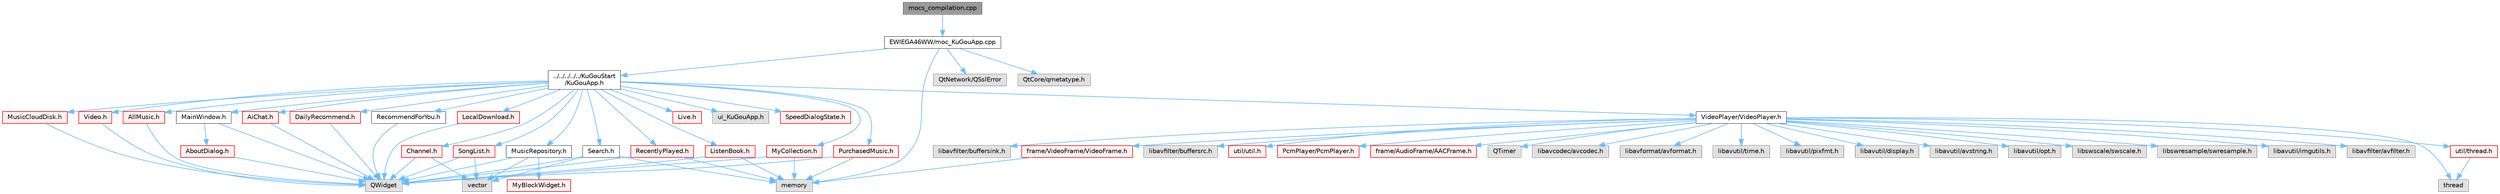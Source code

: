 digraph "mocs_compilation.cpp"
{
 // LATEX_PDF_SIZE
  bgcolor="transparent";
  edge [fontname=Helvetica,fontsize=10,labelfontname=Helvetica,labelfontsize=10];
  node [fontname=Helvetica,fontsize=10,shape=box,height=0.2,width=0.4];
  Node1 [id="Node000001",label="mocs_compilation.cpp",height=0.2,width=0.4,color="gray40", fillcolor="grey60", style="filled", fontcolor="black",tooltip=" "];
  Node1 -> Node2 [id="edge1_Node000001_Node000002",color="steelblue1",style="solid",tooltip=" "];
  Node2 [id="Node000002",label="EWIEGA46WW/moc_KuGouApp.cpp",height=0.2,width=0.4,color="grey40", fillcolor="white", style="filled",URL="$build_2_desktop___qt__6__6__2___min_g_w__64__bit-_release_2_ku_gou_start_2_ku_gou_app_start__aut172099e3a5fb17f9b74c68e2faad4bdb.html",tooltip=" "];
  Node2 -> Node3 [id="edge2_Node000002_Node000003",color="steelblue1",style="solid",tooltip=" "];
  Node3 [id="Node000003",label="../../../../../KuGouStart\l/KuGouApp.h",height=0.2,width=0.4,color="grey40", fillcolor="white", style="filled",URL="$_ku_gou_app_8h.html",tooltip="酷狗音乐应用主窗口的头文件，定义 KuGouApp 类"];
  Node3 -> Node4 [id="edge3_Node000003_Node000004",color="steelblue1",style="solid",tooltip=" "];
  Node4 [id="Node000004",label="MainWindow.h",height=0.2,width=0.4,color="grey40", fillcolor="white", style="filled",URL="$_main_window_8h.html",tooltip="定义 MainWindow 类，提供主窗口功能和交互"];
  Node4 -> Node5 [id="edge4_Node000004_Node000005",color="steelblue1",style="solid",tooltip=" "];
  Node5 [id="Node000005",label="QWidget",height=0.2,width=0.4,color="grey60", fillcolor="#E0E0E0", style="filled",tooltip=" "];
  Node4 -> Node6 [id="edge5_Node000004_Node000006",color="steelblue1",style="solid",tooltip=" "];
  Node6 [id="Node000006",label="AboutDialog.h",height=0.2,width=0.4,color="red", fillcolor="#FFF0F0", style="filled",URL="$_about_dialog_8h.html",tooltip="定义 AboutDialog 类，提供关于对话框功能"];
  Node6 -> Node5 [id="edge6_Node000006_Node000005",color="steelblue1",style="solid",tooltip=" "];
  Node3 -> Node10 [id="edge7_Node000003_Node000010",color="steelblue1",style="solid",tooltip=" "];
  Node10 [id="Node000010",label="VideoPlayer/VideoPlayer.h",height=0.2,width=0.4,color="grey40", fillcolor="white", style="filled",URL="$_video_player_8h.html",tooltip=" "];
  Node10 -> Node11 [id="edge8_Node000010_Node000011",color="steelblue1",style="solid",tooltip=" "];
  Node11 [id="Node000011",label="QTimer",height=0.2,width=0.4,color="grey60", fillcolor="#E0E0E0", style="filled",tooltip=" "];
  Node10 -> Node12 [id="edge9_Node000010_Node000012",color="steelblue1",style="solid",tooltip=" "];
  Node12 [id="Node000012",label="thread",height=0.2,width=0.4,color="grey60", fillcolor="#E0E0E0", style="filled",tooltip=" "];
  Node10 -> Node13 [id="edge10_Node000010_Node000013",color="steelblue1",style="solid",tooltip=" "];
  Node13 [id="Node000013",label="libavcodec/avcodec.h",height=0.2,width=0.4,color="grey60", fillcolor="#E0E0E0", style="filled",tooltip=" "];
  Node10 -> Node14 [id="edge11_Node000010_Node000014",color="steelblue1",style="solid",tooltip=" "];
  Node14 [id="Node000014",label="libavformat/avformat.h",height=0.2,width=0.4,color="grey60", fillcolor="#E0E0E0", style="filled",tooltip=" "];
  Node10 -> Node15 [id="edge12_Node000010_Node000015",color="steelblue1",style="solid",tooltip=" "];
  Node15 [id="Node000015",label="libavutil/time.h",height=0.2,width=0.4,color="grey60", fillcolor="#E0E0E0", style="filled",tooltip=" "];
  Node10 -> Node16 [id="edge13_Node000010_Node000016",color="steelblue1",style="solid",tooltip=" "];
  Node16 [id="Node000016",label="libavutil/pixfmt.h",height=0.2,width=0.4,color="grey60", fillcolor="#E0E0E0", style="filled",tooltip=" "];
  Node10 -> Node17 [id="edge14_Node000010_Node000017",color="steelblue1",style="solid",tooltip=" "];
  Node17 [id="Node000017",label="libavutil/display.h",height=0.2,width=0.4,color="grey60", fillcolor="#E0E0E0", style="filled",tooltip=" "];
  Node10 -> Node18 [id="edge15_Node000010_Node000018",color="steelblue1",style="solid",tooltip=" "];
  Node18 [id="Node000018",label="libavutil/avstring.h",height=0.2,width=0.4,color="grey60", fillcolor="#E0E0E0", style="filled",tooltip=" "];
  Node10 -> Node19 [id="edge16_Node000010_Node000019",color="steelblue1",style="solid",tooltip=" "];
  Node19 [id="Node000019",label="libavutil/opt.h",height=0.2,width=0.4,color="grey60", fillcolor="#E0E0E0", style="filled",tooltip=" "];
  Node10 -> Node20 [id="edge17_Node000010_Node000020",color="steelblue1",style="solid",tooltip=" "];
  Node20 [id="Node000020",label="libswscale/swscale.h",height=0.2,width=0.4,color="grey60", fillcolor="#E0E0E0", style="filled",tooltip=" "];
  Node10 -> Node21 [id="edge18_Node000010_Node000021",color="steelblue1",style="solid",tooltip=" "];
  Node21 [id="Node000021",label="libswresample/swresample.h",height=0.2,width=0.4,color="grey60", fillcolor="#E0E0E0", style="filled",tooltip=" "];
  Node10 -> Node22 [id="edge19_Node000010_Node000022",color="steelblue1",style="solid",tooltip=" "];
  Node22 [id="Node000022",label="libavutil/imgutils.h",height=0.2,width=0.4,color="grey60", fillcolor="#E0E0E0", style="filled",tooltip=" "];
  Node10 -> Node23 [id="edge20_Node000010_Node000023",color="steelblue1",style="solid",tooltip=" "];
  Node23 [id="Node000023",label="libavfilter/avfilter.h",height=0.2,width=0.4,color="grey60", fillcolor="#E0E0E0", style="filled",tooltip=" "];
  Node10 -> Node24 [id="edge21_Node000010_Node000024",color="steelblue1",style="solid",tooltip=" "];
  Node24 [id="Node000024",label="libavfilter/buffersink.h",height=0.2,width=0.4,color="grey60", fillcolor="#E0E0E0", style="filled",tooltip=" "];
  Node10 -> Node25 [id="edge22_Node000010_Node000025",color="steelblue1",style="solid",tooltip=" "];
  Node25 [id="Node000025",label="libavfilter/buffersrc.h",height=0.2,width=0.4,color="grey60", fillcolor="#E0E0E0", style="filled",tooltip=" "];
  Node10 -> Node26 [id="edge23_Node000010_Node000026",color="steelblue1",style="solid",tooltip=" "];
  Node26 [id="Node000026",label="util/util.h",height=0.2,width=0.4,color="red", fillcolor="#FFF0F0", style="filled",URL="$util_8h.html",tooltip=" "];
  Node10 -> Node32 [id="edge24_Node000010_Node000032",color="steelblue1",style="solid",tooltip=" "];
  Node32 [id="Node000032",label="util/thread.h",height=0.2,width=0.4,color="red", fillcolor="#FFF0F0", style="filled",URL="$thread_8h.html",tooltip=" "];
  Node32 -> Node12 [id="edge25_Node000032_Node000012",color="steelblue1",style="solid",tooltip=" "];
  Node10 -> Node37 [id="edge26_Node000010_Node000037",color="steelblue1",style="solid",tooltip=" "];
  Node37 [id="Node000037",label="PcmPlayer/PcmPlayer.h",height=0.2,width=0.4,color="red", fillcolor="#FFF0F0", style="filled",URL="$_pcm_player_8h.html",tooltip=" "];
  Node10 -> Node42 [id="edge27_Node000010_Node000042",color="steelblue1",style="solid",tooltip=" "];
  Node42 [id="Node000042",label="frame/AudioFrame/AACFrame.h",height=0.2,width=0.4,color="red", fillcolor="#FFF0F0", style="filled",URL="$_a_a_c_frame_8h.html",tooltip=" "];
  Node10 -> Node43 [id="edge28_Node000010_Node000043",color="steelblue1",style="solid",tooltip=" "];
  Node43 [id="Node000043",label="frame/VideoFrame/VideoFrame.h",height=0.2,width=0.4,color="red", fillcolor="#FFF0F0", style="filled",URL="$_video_frame_8h.html",tooltip=" "];
  Node43 -> Node44 [id="edge29_Node000043_Node000044",color="steelblue1",style="solid",tooltip=" "];
  Node44 [id="Node000044",label="memory",height=0.2,width=0.4,color="grey60", fillcolor="#E0E0E0", style="filled",tooltip=" "];
  Node3 -> Node51 [id="edge30_Node000003_Node000051",color="steelblue1",style="solid",tooltip=" "];
  Node51 [id="Node000051",label="RecommendForYou.h",height=0.2,width=0.4,color="grey40", fillcolor="white", style="filled",URL="$_recommend_for_you_8h.html",tooltip="推荐界面类的头文件，定义 RecommendForYou 类"];
  Node51 -> Node5 [id="edge31_Node000051_Node000005",color="steelblue1",style="solid",tooltip=" "];
  Node3 -> Node52 [id="edge32_Node000003_Node000052",color="steelblue1",style="solid",tooltip=" "];
  Node52 [id="Node000052",label="MusicRepository.h",height=0.2,width=0.4,color="grey40", fillcolor="white", style="filled",URL="$_music_repository_8h.html",tooltip="定义 MusicRepository 类，管理音乐仓库（歌曲和视频）界面"];
  Node52 -> Node53 [id="edge33_Node000052_Node000053",color="steelblue1",style="solid",tooltip=" "];
  Node53 [id="Node000053",label="MyBlockWidget.h",height=0.2,width=0.4,color="red", fillcolor="#FFF0F0", style="filled",URL="$_my_block_widget_8h.html",tooltip="定义 MyBlockWidget 类，提供块状控件功能"];
  Node52 -> Node5 [id="edge34_Node000052_Node000005",color="steelblue1",style="solid",tooltip=" "];
  Node52 -> Node55 [id="edge35_Node000052_Node000055",color="steelblue1",style="solid",tooltip=" "];
  Node55 [id="Node000055",label="vector",height=0.2,width=0.4,color="grey60", fillcolor="#E0E0E0", style="filled",tooltip=" "];
  Node3 -> Node56 [id="edge36_Node000003_Node000056",color="steelblue1",style="solid",tooltip=" "];
  Node56 [id="Node000056",label="Channel.h",height=0.2,width=0.4,color="red", fillcolor="#FFF0F0", style="filled",URL="$_channel_8h.html",tooltip="定义 Channel 类，提供音乐频道主界面"];
  Node56 -> Node5 [id="edge37_Node000056_Node000005",color="steelblue1",style="solid",tooltip=" "];
  Node56 -> Node55 [id="edge38_Node000056_Node000055",color="steelblue1",style="solid",tooltip=" "];
  Node3 -> Node130 [id="edge39_Node000003_Node000130",color="steelblue1",style="solid",tooltip=" "];
  Node130 [id="Node000130",label="Video.h",height=0.2,width=0.4,color="red", fillcolor="#FFF0F0", style="filled",URL="$_video_8h.html",tooltip="定义 Video 类，提供视频界面管理"];
  Node130 -> Node5 [id="edge40_Node000130_Node000005",color="steelblue1",style="solid",tooltip=" "];
  Node3 -> Node138 [id="edge41_Node000003_Node000138",color="steelblue1",style="solid",tooltip=" "];
  Node138 [id="Node000138",label="Live.h",height=0.2,width=0.4,color="red", fillcolor="#FFF0F0", style="filled",URL="$_live_8h.html",tooltip="定义 Live 类，提供直播主界面"];
  Node3 -> Node142 [id="edge42_Node000003_Node000142",color="steelblue1",style="solid",tooltip=" "];
  Node142 [id="Node000142",label="AiChat.h",height=0.2,width=0.4,color="red", fillcolor="#FFF0F0", style="filled",URL="$_ai_chat_8h.html",tooltip="定义 AiChat 类，提供 AI 聊天界面"];
  Node142 -> Node5 [id="edge43_Node000142_Node000005",color="steelblue1",style="solid",tooltip=" "];
  Node3 -> Node146 [id="edge44_Node000003_Node000146",color="steelblue1",style="solid",tooltip=" "];
  Node146 [id="Node000146",label="SongList.h",height=0.2,width=0.4,color="red", fillcolor="#FFF0F0", style="filled",URL="$_song_list_8h.html",tooltip="歌曲列表界面的头文件，定义 SongList 类"];
  Node146 -> Node5 [id="edge45_Node000146_Node000005",color="steelblue1",style="solid",tooltip=" "];
  Node146 -> Node55 [id="edge46_Node000146_Node000055",color="steelblue1",style="solid",tooltip=" "];
  Node3 -> Node153 [id="edge47_Node000003_Node000153",color="steelblue1",style="solid",tooltip=" "];
  Node153 [id="Node000153",label="DailyRecommend.h",height=0.2,width=0.4,color="red", fillcolor="#FFF0F0", style="filled",URL="$_daily_recommend_8h.html",tooltip="定义 DailyRecommend 类，提供每日推荐界面"];
  Node153 -> Node5 [id="edge48_Node000153_Node000005",color="steelblue1",style="solid",tooltip=" "];
  Node3 -> Node159 [id="edge49_Node000003_Node000159",color="steelblue1",style="solid",tooltip=" "];
  Node159 [id="Node000159",label="MyCollection.h",height=0.2,width=0.4,color="red", fillcolor="#FFF0F0", style="filled",URL="$_my_collection_8h.html",tooltip="定义 MyCollection 类，管理收藏界面"];
  Node159 -> Node5 [id="edge50_Node000159_Node000005",color="steelblue1",style="solid",tooltip=" "];
  Node159 -> Node44 [id="edge51_Node000159_Node000044",color="steelblue1",style="solid",tooltip=" "];
  Node3 -> Node168 [id="edge52_Node000003_Node000168",color="steelblue1",style="solid",tooltip=" "];
  Node168 [id="Node000168",label="LocalDownload.h",height=0.2,width=0.4,color="red", fillcolor="#FFF0F0", style="filled",URL="$_local_download_8h.html",tooltip="定义 LocalDownload 类，管理本地歌曲、已下载歌曲、已下载视频和正在下载界面"];
  Node168 -> Node5 [id="edge53_Node000168_Node000005",color="steelblue1",style="solid",tooltip=" "];
  Node3 -> Node178 [id="edge54_Node000003_Node000178",color="steelblue1",style="solid",tooltip=" "];
  Node178 [id="Node000178",label="MusicCloudDisk.h",height=0.2,width=0.4,color="red", fillcolor="#FFF0F0", style="filled",URL="$_music_cloud_disk_8h.html",tooltip="定义 MusicCloudDisk 类，管理云端歌曲（已上传和正在上传）界面"];
  Node178 -> Node5 [id="edge55_Node000178_Node000005",color="steelblue1",style="solid",tooltip=" "];
  Node3 -> Node181 [id="edge56_Node000003_Node000181",color="steelblue1",style="solid",tooltip=" "];
  Node181 [id="Node000181",label="PurchasedMusic.h",height=0.2,width=0.4,color="red", fillcolor="#FFF0F0", style="filled",URL="$_purchased_music_8h.html",tooltip="定义 PurchasedMusic 类，管理付费音乐界面"];
  Node181 -> Node5 [id="edge57_Node000181_Node000005",color="steelblue1",style="solid",tooltip=" "];
  Node181 -> Node44 [id="edge58_Node000181_Node000044",color="steelblue1",style="solid",tooltip=" "];
  Node3 -> Node186 [id="edge59_Node000003_Node000186",color="steelblue1",style="solid",tooltip=" "];
  Node186 [id="Node000186",label="RecentlyPlayed.h",height=0.2,width=0.4,color="red", fillcolor="#FFF0F0", style="filled",URL="$_recently_played_8h.html",tooltip="定义 RecentlyPlayed 类，管理最近播放界面"];
  Node186 -> Node5 [id="edge60_Node000186_Node000005",color="steelblue1",style="solid",tooltip=" "];
  Node186 -> Node44 [id="edge61_Node000186_Node000044",color="steelblue1",style="solid",tooltip=" "];
  Node3 -> Node192 [id="edge62_Node000003_Node000192",color="steelblue1",style="solid",tooltip=" "];
  Node192 [id="Node000192",label="AllMusic.h",height=0.2,width=0.4,color="red", fillcolor="#FFF0F0", style="filled",URL="$_all_music_8h.html",tooltip="定义 AllMusic 类，提供音乐管理界面"];
  Node192 -> Node5 [id="edge63_Node000192_Node000005",color="steelblue1",style="solid",tooltip=" "];
  Node3 -> Node200 [id="edge64_Node000003_Node000200",color="steelblue1",style="solid",tooltip=" "];
  Node200 [id="Node000200",label="ListenBook.h",height=0.2,width=0.4,color="red", fillcolor="#FFF0F0", style="filled",URL="$_listen_book_8h.html",tooltip="定义 ListenBook 类，提供听书主界面"];
  Node200 -> Node5 [id="edge65_Node000200_Node000005",color="steelblue1",style="solid",tooltip=" "];
  Node200 -> Node44 [id="edge66_Node000200_Node000044",color="steelblue1",style="solid",tooltip=" "];
  Node3 -> Node213 [id="edge67_Node000003_Node000213",color="steelblue1",style="solid",tooltip=" "];
  Node213 [id="Node000213",label="Search.h",height=0.2,width=0.4,color="grey40", fillcolor="white", style="filled",URL="$_search_8h.html",tooltip="搜索界面类的头文件，定义 Search 类"];
  Node213 -> Node5 [id="edge68_Node000213_Node000005",color="steelblue1",style="solid",tooltip=" "];
  Node213 -> Node44 [id="edge69_Node000213_Node000044",color="steelblue1",style="solid",tooltip=" "];
  Node213 -> Node55 [id="edge70_Node000213_Node000055",color="steelblue1",style="solid",tooltip=" "];
  Node3 -> Node214 [id="edge71_Node000003_Node000214",color="steelblue1",style="solid",tooltip=" "];
  Node214 [id="Node000214",label="ui_KuGouApp.h",height=0.2,width=0.4,color="grey60", fillcolor="#E0E0E0", style="filled",tooltip=" "];
  Node3 -> Node215 [id="edge72_Node000003_Node000215",color="steelblue1",style="solid",tooltip=" "];
  Node215 [id="Node000215",label="SpeedDialogState.h",height=0.2,width=0.4,color="red", fillcolor="#FFF0F0", style="filled",URL="$_speed_dialog_state_8h.html",tooltip="定义 SpeedDialogState 类，用于管理弹窗状态"];
  Node2 -> Node217 [id="edge73_Node000002_Node000217",color="steelblue1",style="solid",tooltip=" "];
  Node217 [id="Node000217",label="QtNetwork/QSslError",height=0.2,width=0.4,color="grey60", fillcolor="#E0E0E0", style="filled",tooltip=" "];
  Node2 -> Node218 [id="edge74_Node000002_Node000218",color="steelblue1",style="solid",tooltip=" "];
  Node218 [id="Node000218",label="QtCore/qmetatype.h",height=0.2,width=0.4,color="grey60", fillcolor="#E0E0E0", style="filled",tooltip=" "];
  Node2 -> Node44 [id="edge75_Node000002_Node000044",color="steelblue1",style="solid",tooltip=" "];
}

